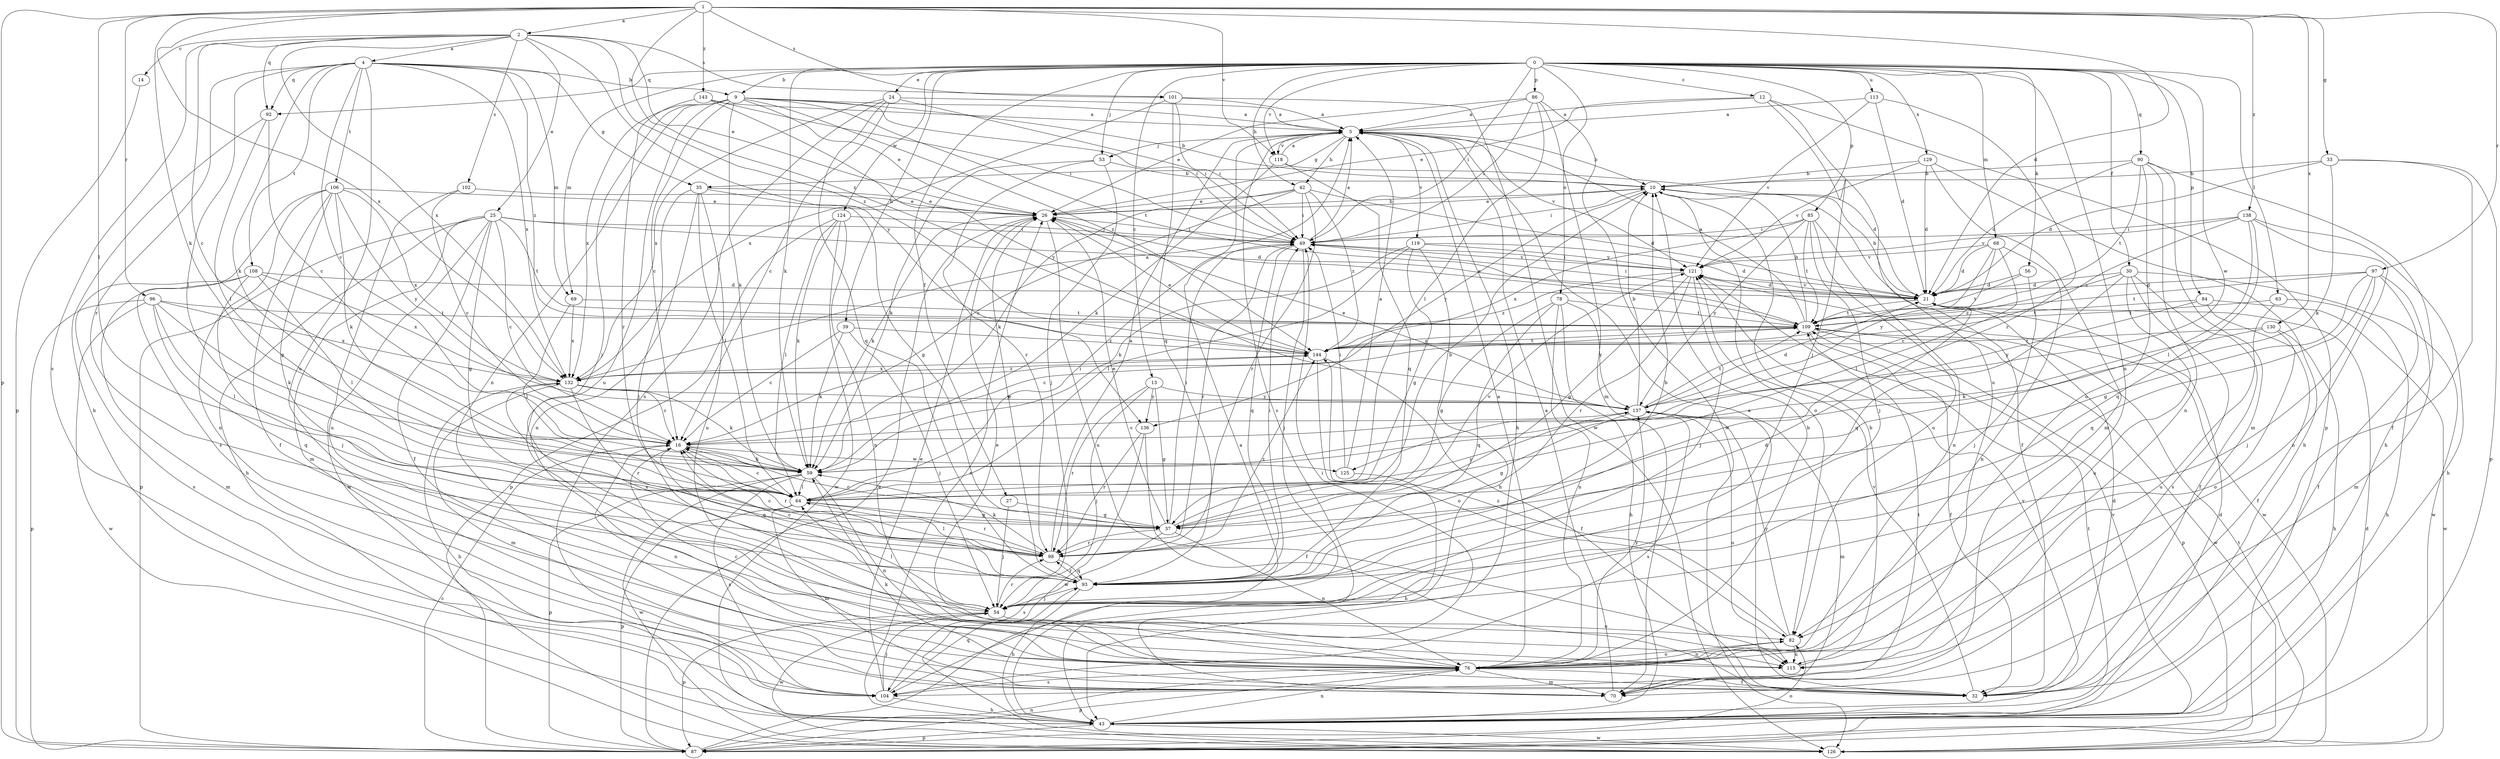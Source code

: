 strict digraph  {
0;
1;
2;
4;
5;
9;
10;
12;
13;
14;
16;
21;
24;
25;
26;
27;
30;
32;
33;
35;
37;
39;
42;
43;
49;
53;
54;
56;
59;
63;
64;
68;
69;
70;
76;
78;
82;
84;
85;
86;
87;
90;
92;
93;
96;
97;
98;
101;
102;
104;
106;
108;
109;
113;
115;
118;
119;
121;
124;
125;
126;
129;
130;
132;
136;
137;
138;
143;
144;
0 -> 9  [label=b];
0 -> 12  [label=c];
0 -> 13  [label=c];
0 -> 24  [label=e];
0 -> 27  [label=f];
0 -> 30  [label=f];
0 -> 39  [label=h];
0 -> 42  [label=h];
0 -> 49  [label=i];
0 -> 53  [label=j];
0 -> 56  [label=k];
0 -> 59  [label=k];
0 -> 63  [label=l];
0 -> 68  [label=m];
0 -> 69  [label=m];
0 -> 76  [label=n];
0 -> 78  [label=o];
0 -> 84  [label=p];
0 -> 85  [label=p];
0 -> 86  [label=p];
0 -> 90  [label=q];
0 -> 92  [label=q];
0 -> 113  [label=u];
0 -> 118  [label=v];
0 -> 124  [label=w];
0 -> 125  [label=w];
0 -> 129  [label=x];
1 -> 2  [label=a];
1 -> 21  [label=d];
1 -> 33  [label=g];
1 -> 59  [label=k];
1 -> 64  [label=l];
1 -> 87  [label=p];
1 -> 96  [label=r];
1 -> 97  [label=r];
1 -> 101  [label=s];
1 -> 118  [label=v];
1 -> 130  [label=x];
1 -> 132  [label=x];
1 -> 138  [label=z];
1 -> 143  [label=z];
1 -> 144  [label=z];
2 -> 4  [label=a];
2 -> 14  [label=c];
2 -> 16  [label=c];
2 -> 25  [label=e];
2 -> 26  [label=e];
2 -> 92  [label=q];
2 -> 101  [label=s];
2 -> 102  [label=s];
2 -> 104  [label=s];
2 -> 132  [label=x];
2 -> 136  [label=y];
2 -> 144  [label=z];
4 -> 9  [label=b];
4 -> 16  [label=c];
4 -> 35  [label=g];
4 -> 59  [label=k];
4 -> 64  [label=l];
4 -> 69  [label=m];
4 -> 92  [label=q];
4 -> 98  [label=r];
4 -> 106  [label=t];
4 -> 108  [label=t];
4 -> 115  [label=u];
4 -> 132  [label=x];
4 -> 144  [label=z];
5 -> 10  [label=b];
5 -> 35  [label=g];
5 -> 42  [label=h];
5 -> 43  [label=h];
5 -> 53  [label=j];
5 -> 104  [label=s];
5 -> 118  [label=v];
5 -> 119  [label=v];
5 -> 121  [label=v];
9 -> 5  [label=a];
9 -> 10  [label=b];
9 -> 16  [label=c];
9 -> 26  [label=e];
9 -> 49  [label=i];
9 -> 54  [label=j];
9 -> 59  [label=k];
9 -> 76  [label=n];
9 -> 109  [label=t];
9 -> 115  [label=u];
9 -> 132  [label=x];
9 -> 144  [label=z];
10 -> 26  [label=e];
10 -> 32  [label=f];
10 -> 49  [label=i];
10 -> 82  [label=o];
10 -> 136  [label=y];
12 -> 5  [label=a];
12 -> 26  [label=e];
12 -> 54  [label=j];
12 -> 87  [label=p];
12 -> 115  [label=u];
13 -> 37  [label=g];
13 -> 54  [label=j];
13 -> 98  [label=r];
13 -> 136  [label=y];
13 -> 137  [label=y];
14 -> 87  [label=p];
16 -> 59  [label=k];
16 -> 76  [label=n];
16 -> 93  [label=q];
16 -> 98  [label=r];
16 -> 125  [label=w];
21 -> 10  [label=b];
21 -> 49  [label=i];
21 -> 109  [label=t];
21 -> 121  [label=v];
24 -> 5  [label=a];
24 -> 16  [label=c];
24 -> 49  [label=i];
24 -> 93  [label=q];
24 -> 104  [label=s];
24 -> 132  [label=x];
25 -> 16  [label=c];
25 -> 21  [label=d];
25 -> 32  [label=f];
25 -> 37  [label=g];
25 -> 43  [label=h];
25 -> 49  [label=i];
25 -> 70  [label=m];
25 -> 87  [label=p];
25 -> 109  [label=t];
25 -> 126  [label=w];
26 -> 10  [label=b];
26 -> 49  [label=i];
26 -> 59  [label=k];
26 -> 115  [label=u];
27 -> 37  [label=g];
27 -> 54  [label=j];
30 -> 21  [label=d];
30 -> 32  [label=f];
30 -> 93  [label=q];
30 -> 104  [label=s];
30 -> 115  [label=u];
30 -> 126  [label=w];
30 -> 144  [label=z];
32 -> 5  [label=a];
32 -> 21  [label=d];
32 -> 59  [label=k];
32 -> 121  [label=v];
33 -> 10  [label=b];
33 -> 21  [label=d];
33 -> 32  [label=f];
33 -> 59  [label=k];
33 -> 87  [label=p];
35 -> 26  [label=e];
35 -> 37  [label=g];
35 -> 54  [label=j];
35 -> 64  [label=l];
35 -> 76  [label=n];
35 -> 115  [label=u];
37 -> 10  [label=b];
37 -> 16  [label=c];
37 -> 26  [label=e];
37 -> 49  [label=i];
37 -> 76  [label=n];
37 -> 98  [label=r];
37 -> 104  [label=s];
37 -> 121  [label=v];
39 -> 16  [label=c];
39 -> 54  [label=j];
39 -> 59  [label=k];
39 -> 144  [label=z];
42 -> 16  [label=c];
42 -> 21  [label=d];
42 -> 26  [label=e];
42 -> 49  [label=i];
42 -> 59  [label=k];
42 -> 98  [label=r];
42 -> 144  [label=z];
43 -> 21  [label=d];
43 -> 26  [label=e];
43 -> 76  [label=n];
43 -> 87  [label=p];
43 -> 109  [label=t];
43 -> 121  [label=v];
43 -> 126  [label=w];
49 -> 5  [label=a];
49 -> 54  [label=j];
49 -> 93  [label=q];
49 -> 98  [label=r];
49 -> 121  [label=v];
53 -> 10  [label=b];
53 -> 54  [label=j];
53 -> 59  [label=k];
53 -> 98  [label=r];
54 -> 64  [label=l];
54 -> 82  [label=o];
54 -> 87  [label=p];
54 -> 98  [label=r];
54 -> 126  [label=w];
56 -> 21  [label=d];
56 -> 54  [label=j];
56 -> 109  [label=t];
59 -> 64  [label=l];
59 -> 76  [label=n];
59 -> 87  [label=p];
59 -> 104  [label=s];
59 -> 126  [label=w];
63 -> 43  [label=h];
63 -> 109  [label=t];
63 -> 115  [label=u];
64 -> 16  [label=c];
64 -> 37  [label=g];
64 -> 49  [label=i];
64 -> 70  [label=m];
64 -> 87  [label=p];
64 -> 98  [label=r];
64 -> 137  [label=y];
68 -> 16  [label=c];
68 -> 21  [label=d];
68 -> 64  [label=l];
68 -> 76  [label=n];
68 -> 121  [label=v];
68 -> 137  [label=y];
69 -> 64  [label=l];
69 -> 109  [label=t];
69 -> 132  [label=x];
70 -> 5  [label=a];
70 -> 49  [label=i];
70 -> 109  [label=t];
76 -> 5  [label=a];
76 -> 10  [label=b];
76 -> 16  [label=c];
76 -> 26  [label=e];
76 -> 32  [label=f];
76 -> 70  [label=m];
76 -> 82  [label=o];
76 -> 87  [label=p];
76 -> 104  [label=s];
76 -> 137  [label=y];
78 -> 37  [label=g];
78 -> 43  [label=h];
78 -> 76  [label=n];
78 -> 93  [label=q];
78 -> 109  [label=t];
78 -> 137  [label=y];
82 -> 76  [label=n];
82 -> 115  [label=u];
82 -> 137  [label=y];
82 -> 144  [label=z];
84 -> 32  [label=f];
84 -> 109  [label=t];
84 -> 126  [label=w];
84 -> 137  [label=y];
85 -> 49  [label=i];
85 -> 54  [label=j];
85 -> 76  [label=n];
85 -> 82  [label=o];
85 -> 109  [label=t];
85 -> 132  [label=x];
85 -> 137  [label=y];
86 -> 5  [label=a];
86 -> 26  [label=e];
86 -> 49  [label=i];
86 -> 64  [label=l];
86 -> 70  [label=m];
86 -> 126  [label=w];
87 -> 5  [label=a];
87 -> 16  [label=c];
87 -> 21  [label=d];
87 -> 26  [label=e];
87 -> 76  [label=n];
87 -> 82  [label=o];
87 -> 121  [label=v];
90 -> 10  [label=b];
90 -> 21  [label=d];
90 -> 43  [label=h];
90 -> 70  [label=m];
90 -> 76  [label=n];
90 -> 82  [label=o];
90 -> 109  [label=t];
92 -> 16  [label=c];
92 -> 43  [label=h];
92 -> 64  [label=l];
93 -> 10  [label=b];
93 -> 16  [label=c];
93 -> 21  [label=d];
93 -> 26  [label=e];
93 -> 43  [label=h];
93 -> 49  [label=i];
93 -> 54  [label=j];
93 -> 98  [label=r];
93 -> 132  [label=x];
96 -> 59  [label=k];
96 -> 64  [label=l];
96 -> 87  [label=p];
96 -> 93  [label=q];
96 -> 109  [label=t];
96 -> 126  [label=w];
96 -> 132  [label=x];
97 -> 21  [label=d];
97 -> 32  [label=f];
97 -> 37  [label=g];
97 -> 54  [label=j];
97 -> 70  [label=m];
97 -> 93  [label=q];
97 -> 109  [label=t];
98 -> 5  [label=a];
98 -> 16  [label=c];
98 -> 59  [label=k];
98 -> 64  [label=l];
98 -> 93  [label=q];
98 -> 144  [label=z];
101 -> 5  [label=a];
101 -> 49  [label=i];
101 -> 93  [label=q];
101 -> 126  [label=w];
101 -> 132  [label=x];
102 -> 16  [label=c];
102 -> 26  [label=e];
102 -> 115  [label=u];
104 -> 26  [label=e];
104 -> 43  [label=h];
104 -> 54  [label=j];
104 -> 93  [label=q];
106 -> 26  [label=e];
106 -> 32  [label=f];
106 -> 37  [label=g];
106 -> 59  [label=k];
106 -> 76  [label=n];
106 -> 104  [label=s];
106 -> 132  [label=x];
106 -> 137  [label=y];
108 -> 21  [label=d];
108 -> 54  [label=j];
108 -> 64  [label=l];
108 -> 70  [label=m];
108 -> 104  [label=s];
108 -> 132  [label=x];
109 -> 5  [label=a];
109 -> 10  [label=b];
109 -> 16  [label=c];
109 -> 26  [label=e];
109 -> 32  [label=f];
109 -> 87  [label=p];
109 -> 126  [label=w];
109 -> 144  [label=z];
113 -> 5  [label=a];
113 -> 21  [label=d];
113 -> 98  [label=r];
113 -> 121  [label=v];
115 -> 10  [label=b];
118 -> 5  [label=a];
118 -> 21  [label=d];
118 -> 59  [label=k];
118 -> 93  [label=q];
119 -> 21  [label=d];
119 -> 37  [label=g];
119 -> 43  [label=h];
119 -> 59  [label=k];
119 -> 64  [label=l];
119 -> 121  [label=v];
121 -> 21  [label=d];
121 -> 37  [label=g];
121 -> 49  [label=i];
121 -> 54  [label=j];
121 -> 98  [label=r];
121 -> 126  [label=w];
121 -> 144  [label=z];
124 -> 49  [label=i];
124 -> 59  [label=k];
124 -> 64  [label=l];
124 -> 76  [label=n];
124 -> 87  [label=p];
124 -> 126  [label=w];
125 -> 5  [label=a];
125 -> 43  [label=h];
125 -> 49  [label=i];
126 -> 109  [label=t];
129 -> 10  [label=b];
129 -> 21  [label=d];
129 -> 43  [label=h];
129 -> 70  [label=m];
129 -> 121  [label=v];
130 -> 43  [label=h];
130 -> 59  [label=k];
130 -> 82  [label=o];
130 -> 144  [label=z];
132 -> 5  [label=a];
132 -> 16  [label=c];
132 -> 43  [label=h];
132 -> 59  [label=k];
132 -> 70  [label=m];
132 -> 98  [label=r];
132 -> 137  [label=y];
132 -> 144  [label=z];
136 -> 32  [label=f];
136 -> 98  [label=r];
136 -> 126  [label=w];
137 -> 10  [label=b];
137 -> 16  [label=c];
137 -> 21  [label=d];
137 -> 26  [label=e];
137 -> 37  [label=g];
137 -> 70  [label=m];
137 -> 104  [label=s];
137 -> 109  [label=t];
137 -> 115  [label=u];
138 -> 43  [label=h];
138 -> 49  [label=i];
138 -> 64  [label=l];
138 -> 76  [label=n];
138 -> 93  [label=q];
138 -> 121  [label=v];
138 -> 144  [label=z];
143 -> 5  [label=a];
143 -> 49  [label=i];
143 -> 98  [label=r];
143 -> 137  [label=y];
144 -> 26  [label=e];
144 -> 32  [label=f];
144 -> 82  [label=o];
144 -> 109  [label=t];
144 -> 132  [label=x];
}
